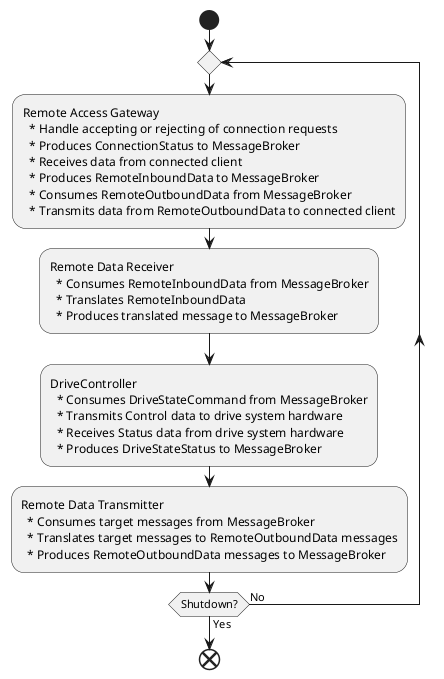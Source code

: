 @startuml

start

repeat
:Remote Access Gateway
  * Handle accepting or rejecting of connection requests
  * Produces ConnectionStatus to MessageBroker
  * Receives data from connected client
  * Produces RemoteInboundData to MessageBroker
  * Consumes RemoteOutboundData from MessageBroker
  * Transmits data from RemoteOutboundData to connected client; 

:Remote Data Receiver
  * Consumes RemoteInboundData from MessageBroker
  * Translates RemoteInboundData
  * Produces translated message to MessageBroker;

:DriveController
  * Consumes DriveStateCommand from MessageBroker
  * Transmits Control data to drive system hardware
  * Receives Status data from drive system hardware
  * Produces DriveStateStatus to MessageBroker;

:Remote Data Transmitter
  * Consumes target messages from MessageBroker
  * Translates target messages to RemoteOutboundData messages
  * Produces RemoteOutboundData messages to MessageBroker;

repeat while (Shutdown?) is (No) not (Yes)

end

@enduml

